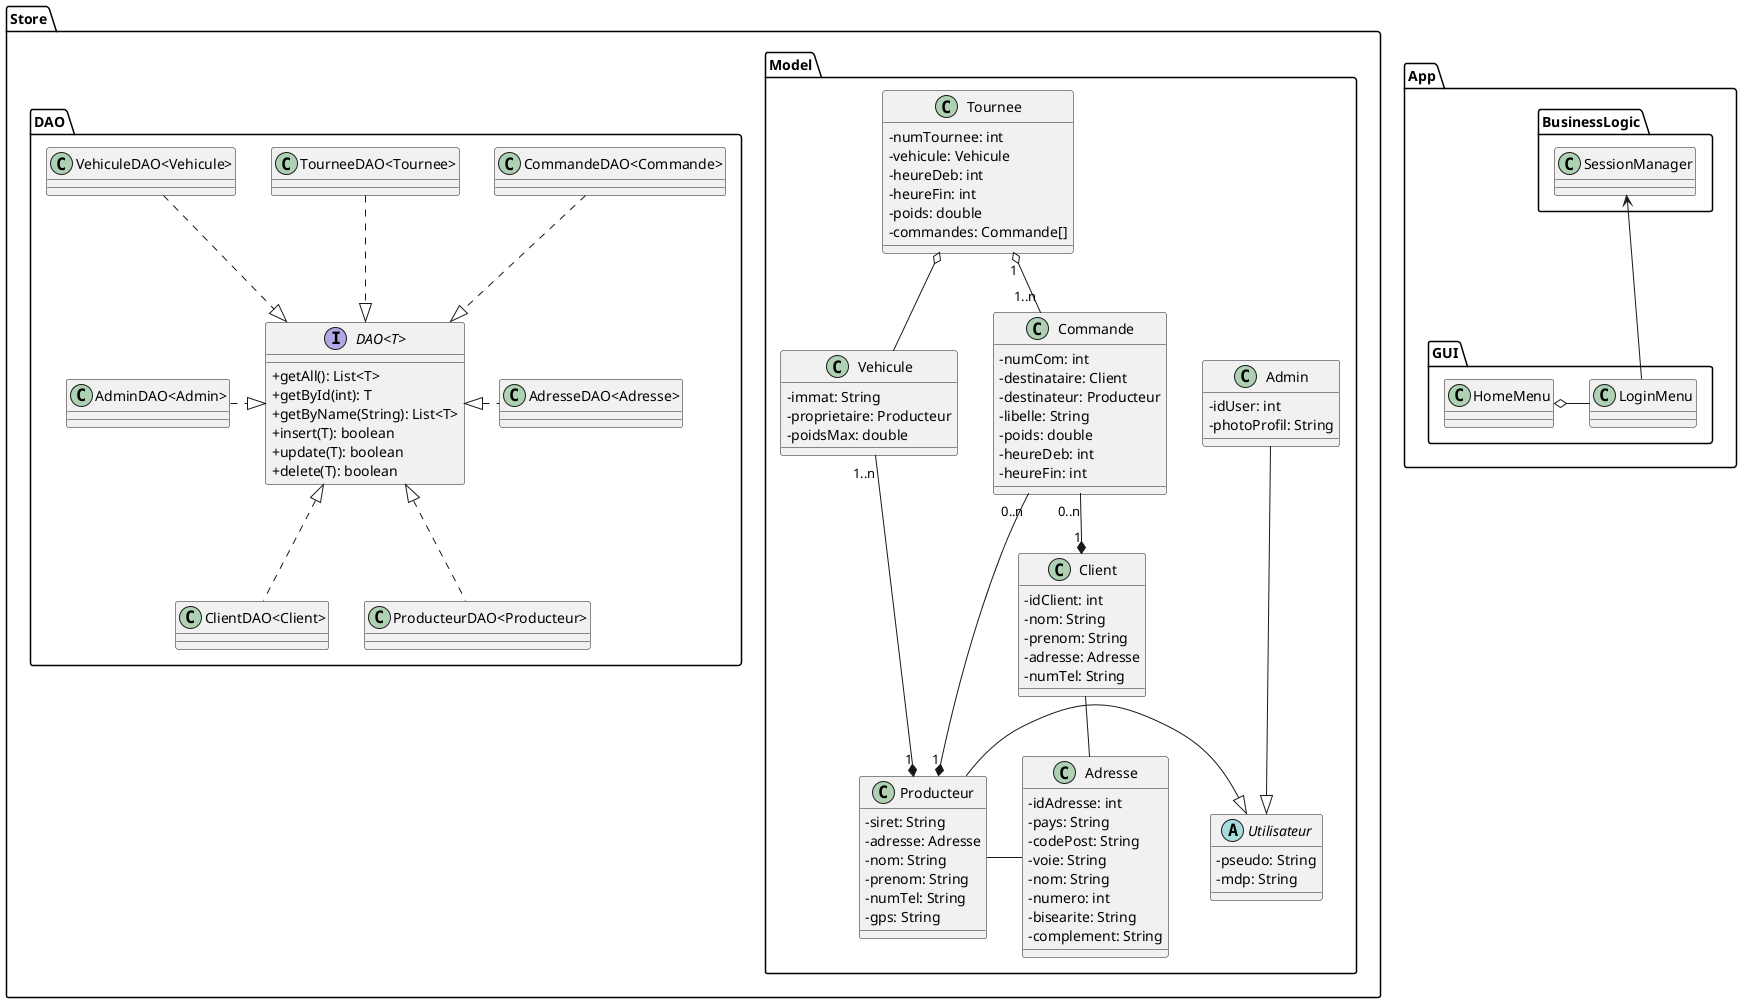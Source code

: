 @startuml VueGlobale
/' Settings '/
skinparam classAttributeIconSize 0
skinparam genericDisplay old

/' Diagram '/
package Store {
    package Model {
        abstract Utilisateur {
            -pseudo: String
            -mdp: String
        }
        class Admin {
            -idUser: int
            -photoProfil: String
        }
        class Adresse {
            -idAdresse: int
            -pays: String
            -codePost: String
            -voie: String
            -nom: String
            -numero: int
            -bisearite: String
            -complement: String
        }
        class Client {
            -idClient: int
            -nom: String
            -prenom: String
            -adresse: Adresse
            -numTel: String
        }
        class Commande {
            -numCom: int
            -destinataire: Client
            -destinateur: Producteur
            -libelle: String
            -poids: double
            -heureDeb: int
            -heureFin: int
        }
        class Producteur {
            -siret: String
            -adresse: Adresse
            -nom: String
            -prenom: String
            -numTel: String
            -gps: String
        }
        class Tournee {
            -numTournee: int
            -vehicule: Vehicule
            -heureDeb: int
            -heureFin: int
            -poids: double
            -commandes: Commande[]
        }
        class Vehicule {
            -immat: String
            -proprietaire: Producteur
            -poidsMax: double
        }
        Admin ---|> Utilisateur
        Producteur -|> Utilisateur

        Client -- Adresse
        Producteur - Adresse

        Commande "0..n" --* "1" Client
        Commande "0..n" --* "1" Producteur
        Vehicule "1..n" ---* "1" Producteur

        Tournee o-- Vehicule
        Tournee "1" o-- "1..n" Commande
    }

    package DAO {
        interface DAO<T> {
            +getAll(): List<T>
            +getById(int): T
            +getByName(String): List<T>
            +insert(T): boolean
            +update(T): boolean
            +delete(T): boolean
        }
        class AdminDAO<Admin>
        class AdresseDAO<Adresse>
        class ClientDAO<Client>
        class CommandeDAO<Commande>
        class ProducteurDAO<Producteur>
        class TourneeDAO<Tournee>
        class VehiculeDAO<Vehicule>

        ProducteurDAO .up.|> DAO
        ClientDAO .up.|> DAO
        VehiculeDAO .down.|> DAO
        TourneeDAO .down.|> DAO
        CommandeDAO .down.|> DAO
        AdminDAO .right.|> DAO
        AdresseDAO .left.|> DAO
    }
}

package App {
    package GUI {
        class LoginMenu
        class HomeMenu
    }
    package BusinessLogic {
        class SessionManager
    }

    LoginMenu -up-> SessionManager
    HomeMenu o- LoginMenu
}
@enduml